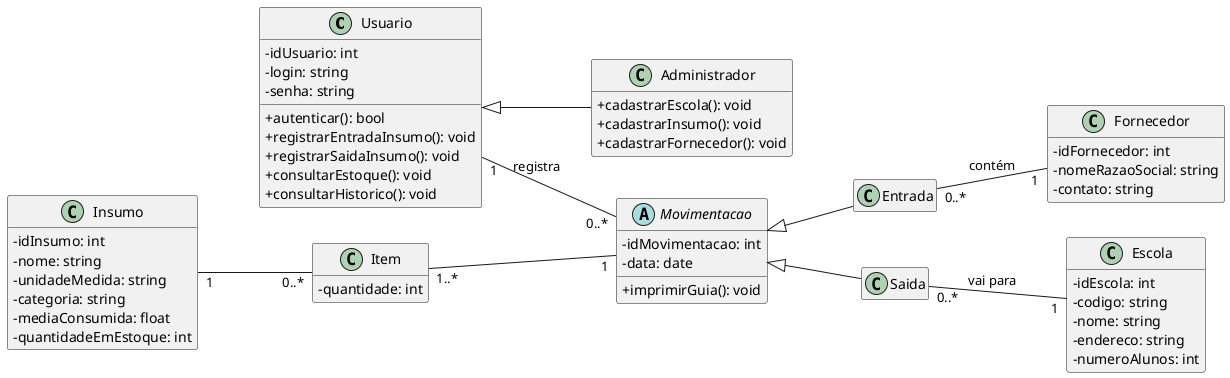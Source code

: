 @startuml

skinparam classAttributeIconSize 0
hide empty members

left to right direction

class Usuario {
    -idUsuario: int
    -login: string
    -senha: string
    +autenticar(): bool
    +registrarEntradaInsumo(): void
    +registrarSaidaInsumo(): void
    +consultarEstoque(): void
    +consultarHistorico(): void
}

class Administrador extends Usuario {
    +cadastrarEscola(): void
    +cadastrarInsumo(): void
    +cadastrarFornecedor(): void
}

class Escola {
    -idEscola: int
    -codigo: string
    -nome: string
    -endereco: string
    -numeroAlunos: int
}

class Insumo {
    -idInsumo: int
    -nome: string
    -unidadeMedida: string
    -categoria: string
    -mediaConsumida: float
    -quantidadeEmEstoque: int 
}

class Fornecedor {
    -idFornecedor: int
    -nomeRazaoSocial: string
    -contato: string
}

abstract class Movimentacao {
    -idMovimentacao: int
    -data: date
    +imprimirGuia(): void
}

class Entrada extends Movimentacao {}
class Saida extends Movimentacao {}

class Item {
    - quantidade: int
}


Usuario "1" -- "0..*" Movimentacao : registra

Item "1..*" -- "1" Movimentacao

Insumo "1" -- "0..*" Item

Entrada "0..*" -- "1" Fornecedor : contém

Saida "0..*" -- "1" Escola : vai para

@enduml